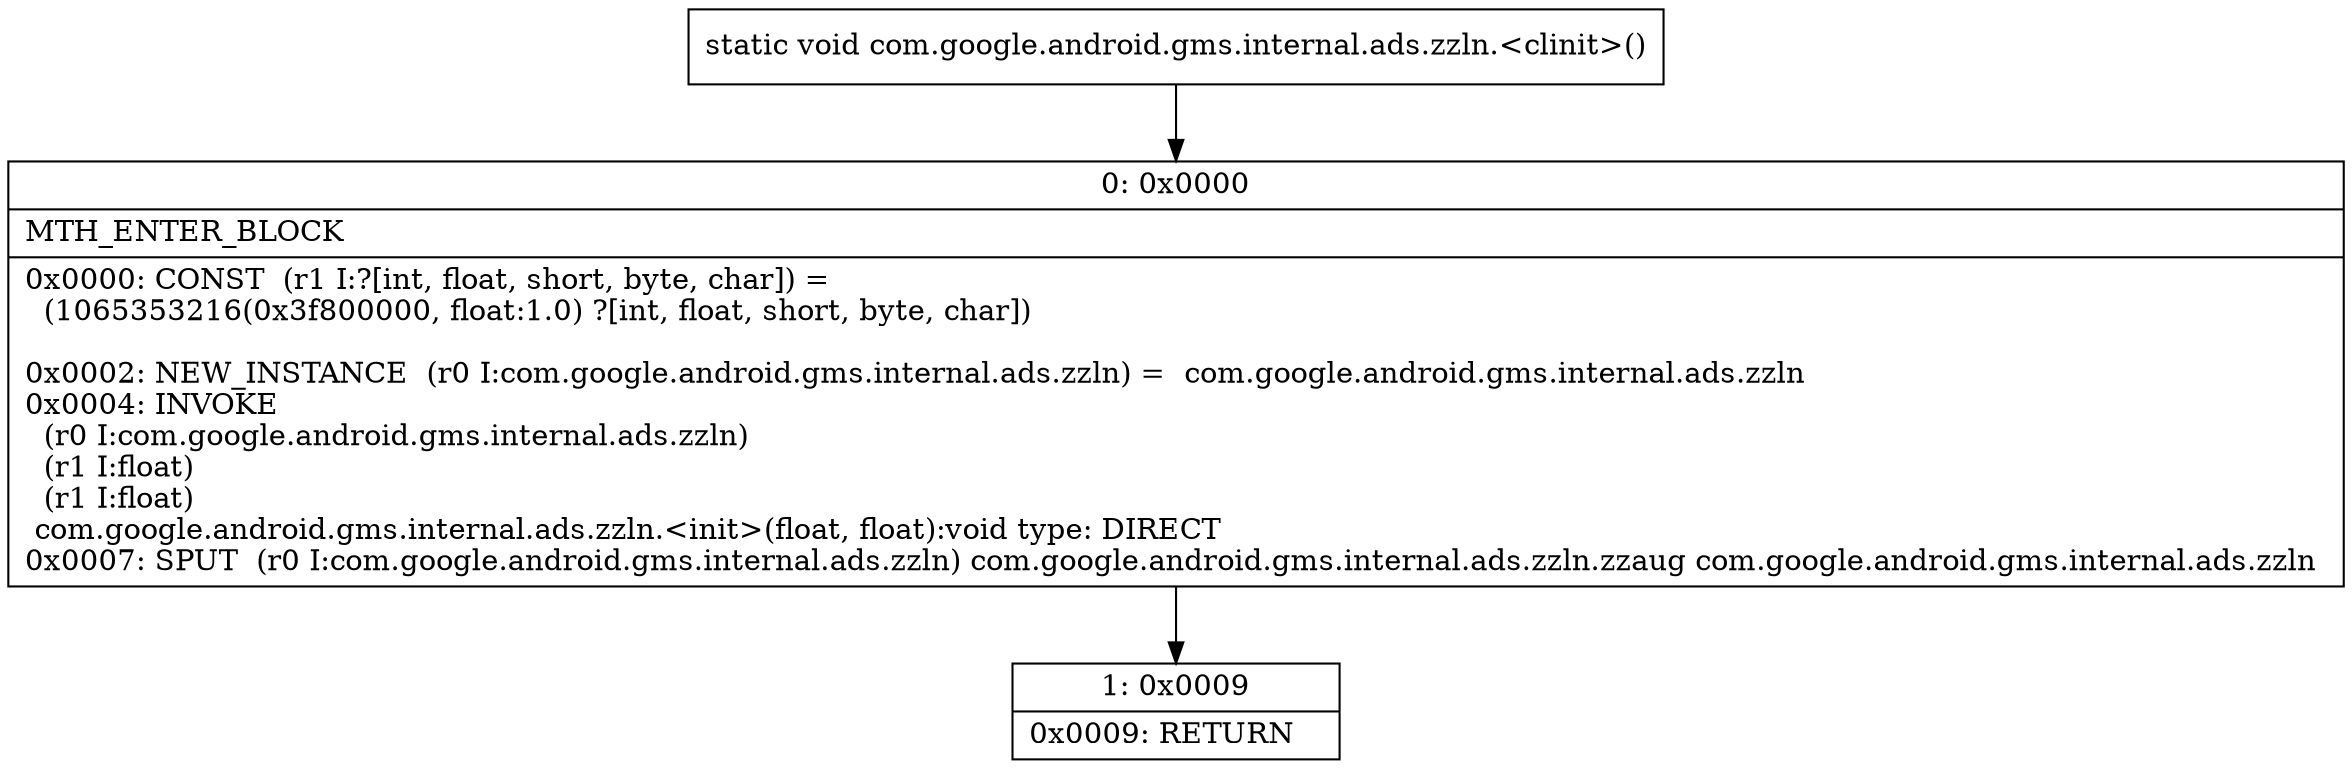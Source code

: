 digraph "CFG forcom.google.android.gms.internal.ads.zzln.\<clinit\>()V" {
Node_0 [shape=record,label="{0\:\ 0x0000|MTH_ENTER_BLOCK\l|0x0000: CONST  (r1 I:?[int, float, short, byte, char]) = \l  (1065353216(0x3f800000, float:1.0) ?[int, float, short, byte, char])\l \l0x0002: NEW_INSTANCE  (r0 I:com.google.android.gms.internal.ads.zzln) =  com.google.android.gms.internal.ads.zzln \l0x0004: INVOKE  \l  (r0 I:com.google.android.gms.internal.ads.zzln)\l  (r1 I:float)\l  (r1 I:float)\l com.google.android.gms.internal.ads.zzln.\<init\>(float, float):void type: DIRECT \l0x0007: SPUT  (r0 I:com.google.android.gms.internal.ads.zzln) com.google.android.gms.internal.ads.zzln.zzaug com.google.android.gms.internal.ads.zzln \l}"];
Node_1 [shape=record,label="{1\:\ 0x0009|0x0009: RETURN   \l}"];
MethodNode[shape=record,label="{static void com.google.android.gms.internal.ads.zzln.\<clinit\>() }"];
MethodNode -> Node_0;
Node_0 -> Node_1;
}

